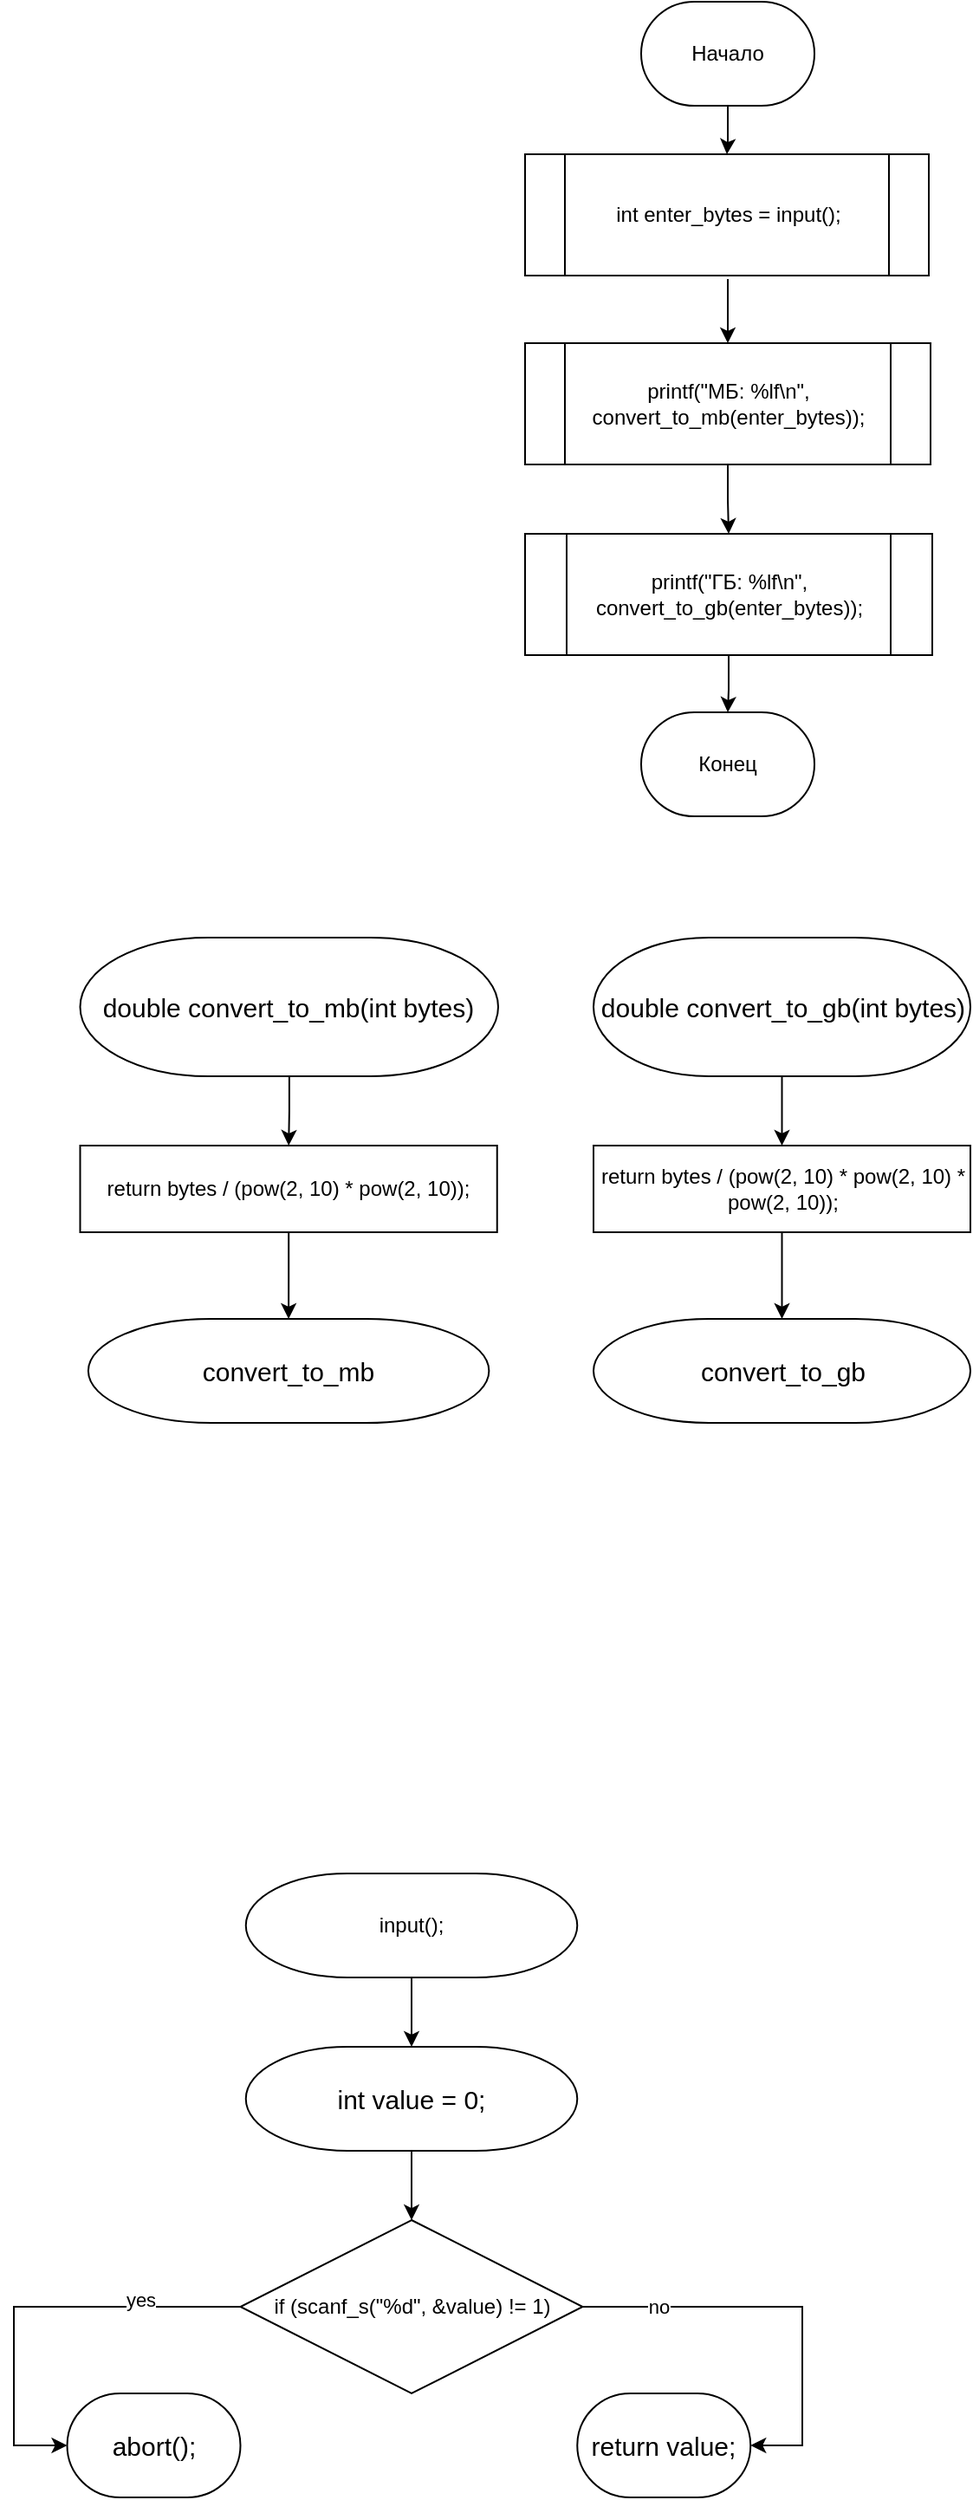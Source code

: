 <mxfile version="24.7.17">
  <diagram name="Page-1" id="edf60f1a-56cd-e834-aa8a-f176f3a09ee4">
    <mxGraphModel dx="1191" dy="708" grid="0" gridSize="10" guides="1" tooltips="1" connect="1" arrows="1" fold="1" page="0" pageScale="1" pageWidth="1100" pageHeight="850" background="none" math="0" shadow="0">
      <root>
        <mxCell id="0" />
        <mxCell id="1" parent="0" />
        <mxCell id="ogi-cVwxuLuFs3qtHHxP-14" style="edgeStyle=orthogonalEdgeStyle;rounded=0;orthogonalLoop=1;jettySize=auto;html=1;entryX=0.5;entryY=0;entryDx=0;entryDy=0;" parent="1" source="ogi-cVwxuLuFs3qtHHxP-5" target="ogi-cVwxuLuFs3qtHHxP-6" edge="1">
          <mxGeometry relative="1" as="geometry" />
        </mxCell>
        <mxCell id="ogi-cVwxuLuFs3qtHHxP-5" value="printf(&quot;МБ: %lf\n&quot;, convert_to_mb(enter_bytes));" style="shape=process;whiteSpace=wrap;html=1;backgroundOutline=1;" parent="1" vertex="1">
          <mxGeometry x="453" y="207" width="234" height="70" as="geometry" />
        </mxCell>
        <mxCell id="XgvkLARswDaGHTRj_nho-43" value="" style="edgeStyle=orthogonalEdgeStyle;rounded=0;orthogonalLoop=1;jettySize=auto;html=1;" parent="1" source="ogi-cVwxuLuFs3qtHHxP-6" target="XgvkLARswDaGHTRj_nho-42" edge="1">
          <mxGeometry relative="1" as="geometry" />
        </mxCell>
        <mxCell id="ogi-cVwxuLuFs3qtHHxP-6" value="printf(&quot;ГБ: %lf\n&quot;, convert_to_gb(enter_bytes));" style="shape=process;whiteSpace=wrap;html=1;backgroundOutline=1;" parent="1" vertex="1">
          <mxGeometry x="453" y="317" width="235" height="70" as="geometry" />
        </mxCell>
        <mxCell id="ogi-cVwxuLuFs3qtHHxP-13" style="edgeStyle=orthogonalEdgeStyle;rounded=0;orthogonalLoop=1;jettySize=auto;html=1;entryX=0.5;entryY=0;entryDx=0;entryDy=0;" parent="1" target="ogi-cVwxuLuFs3qtHHxP-5" edge="1">
          <mxGeometry relative="1" as="geometry">
            <mxPoint x="570" y="170" as="sourcePoint" />
          </mxGeometry>
        </mxCell>
        <mxCell id="XgvkLARswDaGHTRj_nho-37" value="" style="edgeStyle=orthogonalEdgeStyle;rounded=0;orthogonalLoop=1;jettySize=auto;html=1;" parent="1" source="ogi-cVwxuLuFs3qtHHxP-18" target="XgvkLARswDaGHTRj_nho-36" edge="1">
          <mxGeometry relative="1" as="geometry" />
        </mxCell>
        <mxCell id="ogi-cVwxuLuFs3qtHHxP-18" value="&lt;div&gt;return bytes / (pow(2, 10) * pow(2, 10));&lt;br&gt;&lt;/div&gt;" style="rounded=0;whiteSpace=wrap;html=1;" parent="1" vertex="1">
          <mxGeometry x="196.25" y="670" width="240.62" height="50" as="geometry" />
        </mxCell>
        <mxCell id="XgvkLARswDaGHTRj_nho-39" value="" style="edgeStyle=orthogonalEdgeStyle;rounded=0;orthogonalLoop=1;jettySize=auto;html=1;" parent="1" source="ogi-cVwxuLuFs3qtHHxP-25" target="XgvkLARswDaGHTRj_nho-38" edge="1">
          <mxGeometry relative="1" as="geometry" />
        </mxCell>
        <mxCell id="ogi-cVwxuLuFs3qtHHxP-25" value="&lt;div&gt;return bytes / (pow(2, 10) * pow(2, 10) * pow(2, 10));&lt;br&gt;&lt;/div&gt;" style="rounded=0;whiteSpace=wrap;html=1;" parent="1" vertex="1">
          <mxGeometry x="492.5" y="670" width="217.5" height="50" as="geometry" />
        </mxCell>
        <mxCell id="XgvkLARswDaGHTRj_nho-15" style="edgeStyle=orthogonalEdgeStyle;rounded=0;orthogonalLoop=1;jettySize=auto;html=1;entryX=1;entryY=0.5;entryDx=0;entryDy=0;exitX=1;exitY=0.5;exitDx=0;exitDy=0;entryPerimeter=0;" parent="1" source="XgvkLARswDaGHTRj_nho-20" edge="1" target="XgvkLARswDaGHTRj_nho-49">
          <mxGeometry relative="1" as="geometry">
            <mxPoint x="527.5" y="1340" as="sourcePoint" />
            <mxPoint x="597.5" y="1520" as="targetPoint" />
            <Array as="points">
              <mxPoint x="613" y="1340" />
              <mxPoint x="613" y="1420" />
            </Array>
          </mxGeometry>
        </mxCell>
        <mxCell id="XgvkLARswDaGHTRj_nho-18" value="no" style="edgeLabel;html=1;align=center;verticalAlign=middle;resizable=0;points=[];" parent="XgvkLARswDaGHTRj_nho-15" vertex="1" connectable="0">
          <mxGeometry x="-0.638" relative="1" as="geometry">
            <mxPoint as="offset" />
          </mxGeometry>
        </mxCell>
        <mxCell id="XgvkLARswDaGHTRj_nho-16" style="edgeStyle=orthogonalEdgeStyle;rounded=0;orthogonalLoop=1;jettySize=auto;html=1;entryX=0;entryY=0.5;entryDx=0;entryDy=0;exitX=0;exitY=0.5;exitDx=0;exitDy=0;entryPerimeter=0;" parent="1" source="XgvkLARswDaGHTRj_nho-20" edge="1" target="XgvkLARswDaGHTRj_nho-48">
          <mxGeometry relative="1" as="geometry">
            <mxPoint x="247.5" y="1340" as="sourcePoint" />
            <mxPoint x="172.5" y="1520" as="targetPoint" />
            <Array as="points">
              <mxPoint x="158" y="1340" />
              <mxPoint x="158" y="1420" />
            </Array>
          </mxGeometry>
        </mxCell>
        <mxCell id="XgvkLARswDaGHTRj_nho-17" value="yes" style="edgeLabel;html=1;align=center;verticalAlign=middle;resizable=0;points=[];" parent="XgvkLARswDaGHTRj_nho-16" vertex="1" connectable="0">
          <mxGeometry x="-0.517" y="-4" relative="1" as="geometry">
            <mxPoint as="offset" />
          </mxGeometry>
        </mxCell>
        <mxCell id="XgvkLARswDaGHTRj_nho-20" value="if (scanf_s(&quot;%d&quot;, &amp;amp;value) != 1)" style="rhombus;whiteSpace=wrap;html=1;" parent="1" vertex="1">
          <mxGeometry x="288.75" y="1290" width="197.5" height="100" as="geometry" />
        </mxCell>
        <mxCell id="XgvkLARswDaGHTRj_nho-23" value="int enter_bytes = input();" style="shape=process;whiteSpace=wrap;html=1;backgroundOutline=1;" parent="1" vertex="1">
          <mxGeometry x="453" y="98" width="233" height="70" as="geometry" />
        </mxCell>
        <mxCell id="XgvkLARswDaGHTRj_nho-35" value="" style="edgeStyle=orthogonalEdgeStyle;rounded=0;orthogonalLoop=1;jettySize=auto;html=1;" parent="1" source="XgvkLARswDaGHTRj_nho-32" target="ogi-cVwxuLuFs3qtHHxP-18" edge="1">
          <mxGeometry relative="1" as="geometry" />
        </mxCell>
        <mxCell id="XgvkLARswDaGHTRj_nho-32" value="&lt;span style=&quot;font-size: 15px;&quot;&gt;double convert_to_mb(int bytes)&lt;/span&gt;" style="strokeWidth=1;html=1;shape=mxgraph.flowchart.terminator;whiteSpace=wrap;" parent="1" vertex="1">
          <mxGeometry x="196.25" y="550" width="241.25" height="80" as="geometry" />
        </mxCell>
        <mxCell id="XgvkLARswDaGHTRj_nho-34" value="" style="edgeStyle=orthogonalEdgeStyle;rounded=0;orthogonalLoop=1;jettySize=auto;html=1;" parent="1" source="XgvkLARswDaGHTRj_nho-33" target="ogi-cVwxuLuFs3qtHHxP-25" edge="1">
          <mxGeometry relative="1" as="geometry" />
        </mxCell>
        <mxCell id="XgvkLARswDaGHTRj_nho-33" value="&lt;span style=&quot;font-size: 15px;&quot;&gt;double convert_to_gb(int bytes)&lt;/span&gt;" style="strokeWidth=1;html=1;shape=mxgraph.flowchart.terminator;whiteSpace=wrap;" parent="1" vertex="1">
          <mxGeometry x="492.5" y="550" width="217.5" height="80" as="geometry" />
        </mxCell>
        <mxCell id="XgvkLARswDaGHTRj_nho-36" value="&lt;span style=&quot;font-size: 15px;&quot;&gt;convert_to_mb&lt;/span&gt;" style="strokeWidth=1;html=1;shape=mxgraph.flowchart.terminator;whiteSpace=wrap;" parent="1" vertex="1">
          <mxGeometry x="200.94" y="770" width="231.25" height="60" as="geometry" />
        </mxCell>
        <mxCell id="XgvkLARswDaGHTRj_nho-38" value="&lt;span style=&quot;font-size: 15px;&quot;&gt;convert_to_gb&lt;/span&gt;" style="strokeWidth=1;html=1;shape=mxgraph.flowchart.terminator;whiteSpace=wrap;" parent="1" vertex="1">
          <mxGeometry x="492.5" y="770" width="217.5" height="60" as="geometry" />
        </mxCell>
        <mxCell id="XgvkLARswDaGHTRj_nho-41" value="" style="edgeStyle=orthogonalEdgeStyle;rounded=0;orthogonalLoop=1;jettySize=auto;html=1;" parent="1" source="XgvkLARswDaGHTRj_nho-40" target="XgvkLARswDaGHTRj_nho-23" edge="1">
          <mxGeometry relative="1" as="geometry" />
        </mxCell>
        <mxCell id="XgvkLARswDaGHTRj_nho-40" value="Начало" style="strokeWidth=1;html=1;shape=mxgraph.flowchart.terminator;whiteSpace=wrap;" parent="1" vertex="1">
          <mxGeometry x="520" y="10" width="100" height="60" as="geometry" />
        </mxCell>
        <mxCell id="XgvkLARswDaGHTRj_nho-42" value="Конец" style="strokeWidth=1;html=1;shape=mxgraph.flowchart.terminator;whiteSpace=wrap;" parent="1" vertex="1">
          <mxGeometry x="520" y="420" width="100" height="60" as="geometry" />
        </mxCell>
        <mxCell id="XgvkLARswDaGHTRj_nho-50" value="" style="edgeStyle=orthogonalEdgeStyle;rounded=0;orthogonalLoop=1;jettySize=auto;html=1;" parent="1" source="XgvkLARswDaGHTRj_nho-44" target="XgvkLARswDaGHTRj_nho-46" edge="1">
          <mxGeometry relative="1" as="geometry" />
        </mxCell>
        <mxCell id="XgvkLARswDaGHTRj_nho-44" value="input();" style="strokeWidth=1;html=1;shape=mxgraph.flowchart.terminator;whiteSpace=wrap;" parent="1" vertex="1">
          <mxGeometry x="291.88" y="1090" width="191.25" height="60" as="geometry" />
        </mxCell>
        <mxCell id="XgvkLARswDaGHTRj_nho-51" value="" style="edgeStyle=orthogonalEdgeStyle;rounded=0;orthogonalLoop=1;jettySize=auto;html=1;" parent="1" source="XgvkLARswDaGHTRj_nho-46" target="XgvkLARswDaGHTRj_nho-20" edge="1">
          <mxGeometry relative="1" as="geometry" />
        </mxCell>
        <mxCell id="XgvkLARswDaGHTRj_nho-46" value="&lt;span style=&quot;font-size: 15px;&quot;&gt;int value = 0;&lt;/span&gt;" style="strokeWidth=1;html=1;shape=mxgraph.flowchart.terminator;whiteSpace=wrap;" parent="1" vertex="1">
          <mxGeometry x="291.88" y="1190" width="191.25" height="60" as="geometry" />
        </mxCell>
        <mxCell id="XgvkLARswDaGHTRj_nho-48" value="&lt;span style=&quot;font-size: 15px;&quot;&gt;abort();&lt;/span&gt;" style="strokeWidth=1;html=1;shape=mxgraph.flowchart.terminator;whiteSpace=wrap;" parent="1" vertex="1">
          <mxGeometry x="188.75" y="1390" width="100" height="60" as="geometry" />
        </mxCell>
        <mxCell id="XgvkLARswDaGHTRj_nho-49" value="&lt;span style=&quot;font-size: 15px;&quot;&gt;return value;&lt;/span&gt;" style="strokeWidth=1;html=1;shape=mxgraph.flowchart.terminator;whiteSpace=wrap;" parent="1" vertex="1">
          <mxGeometry x="483.13" y="1390" width="100" height="60" as="geometry" />
        </mxCell>
      </root>
    </mxGraphModel>
  </diagram>
</mxfile>
